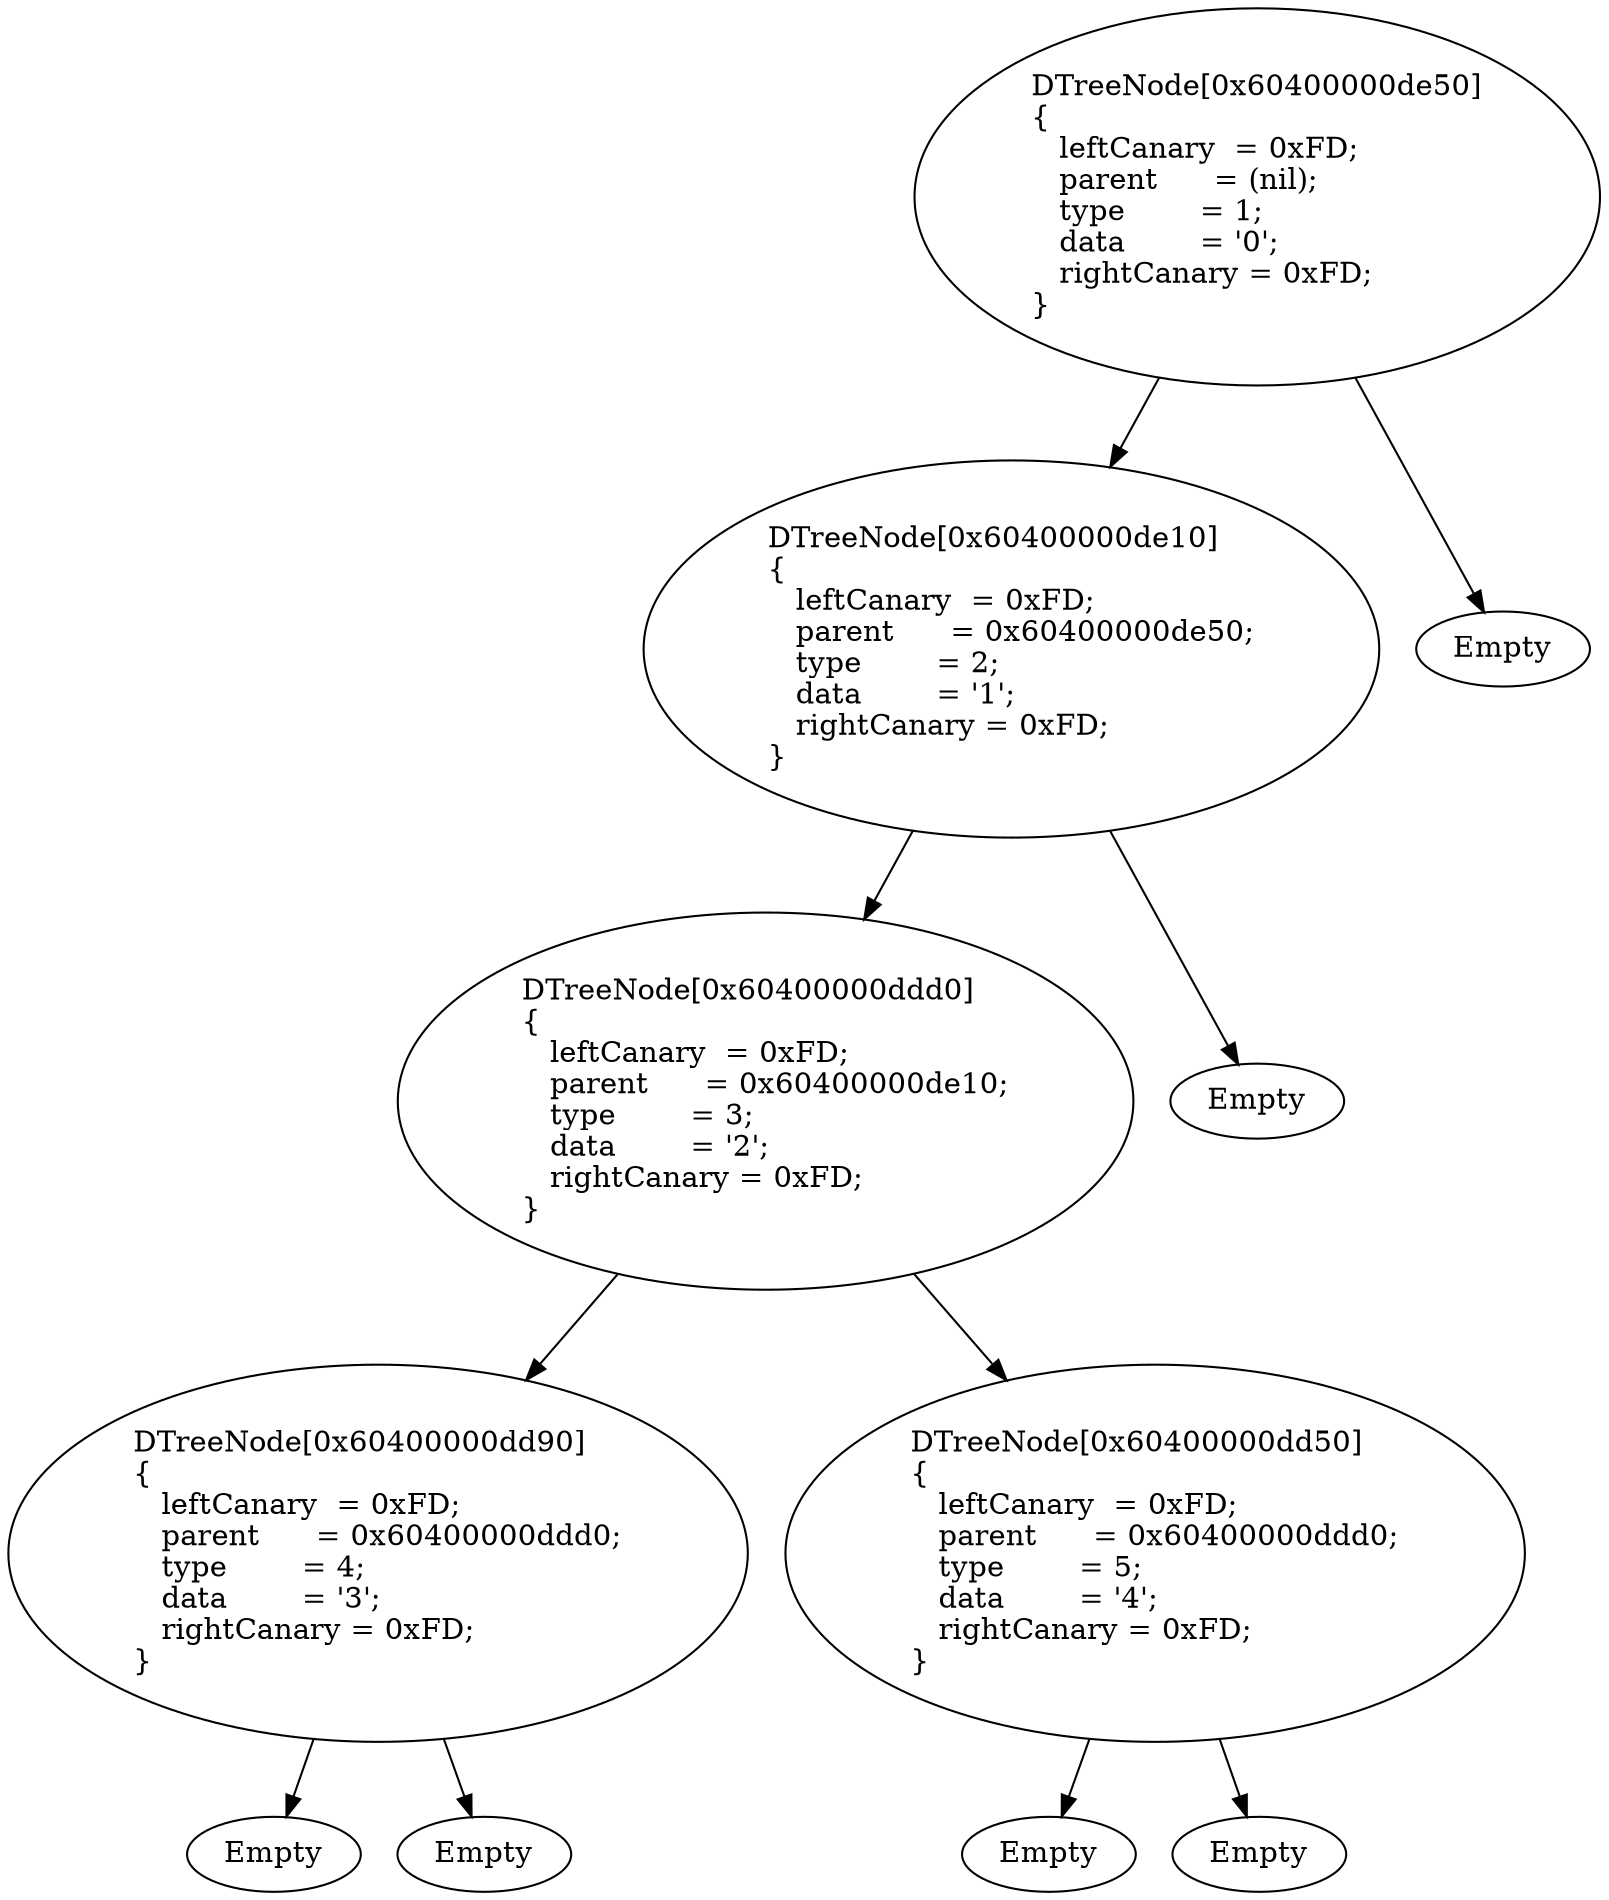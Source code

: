 digraph G {
DTreeNode_0x60400000de50 [label="DTreeNode[0x60400000de50]\l{\l   leftCanary  = 0xFD;\l   parent      = (nil);\l   type        = 1;\l   data        = '0';\l   rightCanary = 0xFD;\l}\l"]
DTreeNode_0x60400000de10 [label="DTreeNode[0x60400000de10]\l{\l   leftCanary  = 0xFD;\l   parent      = 0x60400000de50;\l   type        = 2;\l   data        = '1';\l   rightCanary = 0xFD;\l}\l"]
DTreeNode_0x60400000ddd0 [label="DTreeNode[0x60400000ddd0]\l{\l   leftCanary  = 0xFD;\l   parent      = 0x60400000de10;\l   type        = 3;\l   data        = '2';\l   rightCanary = 0xFD;\l}\l"]
DTreeNode_0x60400000dd90 [label="DTreeNode[0x60400000dd90]\l{\l   leftCanary  = 0xFD;\l   parent      = 0x60400000ddd0;\l   type        = 4;\l   data        = '3';\l   rightCanary = 0xFD;\l}\l"]
DTreeNode_0x60400000dd90_Left [label="Empty"]
DTreeNode_0x60400000dd90 -> DTreeNode_0x60400000dd90_Left
DTreeNode_0x60400000dd90_Right [label="Empty"]
DTreeNode_0x60400000dd90 -> DTreeNode_0x60400000dd90_Right
DTreeNode_0x60400000dd50 [label="DTreeNode[0x60400000dd50]\l{\l   leftCanary  = 0xFD;\l   parent      = 0x60400000ddd0;\l   type        = 5;\l   data        = '4';\l   rightCanary = 0xFD;\l}\l"]
DTreeNode_0x60400000dd50_Left [label="Empty"]
DTreeNode_0x60400000dd50 -> DTreeNode_0x60400000dd50_Left
DTreeNode_0x60400000dd50_Right [label="Empty"]
DTreeNode_0x60400000dd50 -> DTreeNode_0x60400000dd50_Right
DTreeNode_0x60400000ddd0 -> DTreeNode_0x60400000dd90
DTreeNode_0x60400000ddd0 -> DTreeNode_0x60400000dd50
DTreeNode_0x60400000de10_Left [label="Empty"]
DTreeNode_0x60400000de10 -> DTreeNode_0x60400000de10_Left
DTreeNode_0x60400000de10 -> DTreeNode_0x60400000ddd0
DTreeNode_0x60400000de50 -> DTreeNode_0x60400000de10
DTreeNode_0x60400000de50_Right [label="Empty"]
DTreeNode_0x60400000de50 -> DTreeNode_0x60400000de50_Right
}
